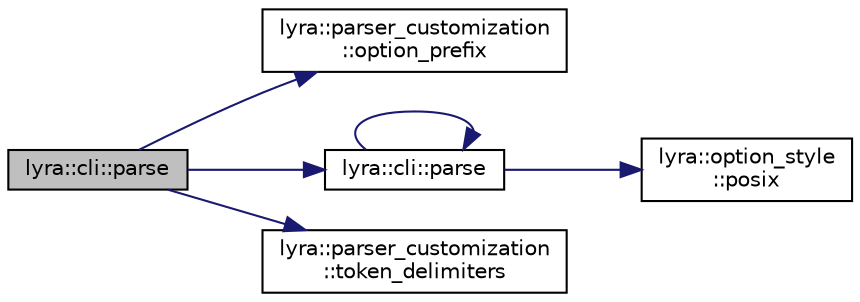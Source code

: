 digraph "lyra::cli::parse"
{
 // INTERACTIVE_SVG=YES
 // LATEX_PDF_SIZE
  edge [fontname="Helvetica",fontsize="10",labelfontname="Helvetica",labelfontsize="10"];
  node [fontname="Helvetica",fontsize="10",shape=record];
  rankdir="LR";
  Node1 [label="lyra::cli::parse",height=0.2,width=0.4,color="black", fillcolor="grey75", style="filled", fontcolor="black",tooltip=" "];
  Node1 -> Node2 [color="midnightblue",fontsize="10",style="solid",fontname="Helvetica"];
  Node2 [label="lyra::parser_customization\l::option_prefix",height=0.2,width=0.4,color="black", fillcolor="white", style="filled",URL="$structlyra_1_1parser__customization.html#af09136b985e94beb2800341db4e661c1",tooltip=" "];
  Node1 -> Node3 [color="midnightblue",fontsize="10",style="solid",fontname="Helvetica"];
  Node3 [label="lyra::cli::parse",height=0.2,width=0.4,color="black", fillcolor="white", style="filled",URL="$classlyra_1_1cli.html#a6d3e91c66ed03273471089eebcdeacae",tooltip=" "];
  Node3 -> Node3 [color="midnightblue",fontsize="10",style="solid",fontname="Helvetica"];
  Node3 -> Node4 [color="midnightblue",fontsize="10",style="solid",fontname="Helvetica"];
  Node4 [label="lyra::option_style\l::posix",height=0.2,width=0.4,color="black", fillcolor="white", style="filled",URL="$structlyra_1_1option__style.html#ad733f4434bb558b70262f04ae4b69e1d",tooltip=" "];
  Node1 -> Node5 [color="midnightblue",fontsize="10",style="solid",fontname="Helvetica"];
  Node5 [label="lyra::parser_customization\l::token_delimiters",height=0.2,width=0.4,color="black", fillcolor="white", style="filled",URL="$structlyra_1_1parser__customization.html#a05c2c774cb7aec6b9637282ae3883947",tooltip=" "];
}
